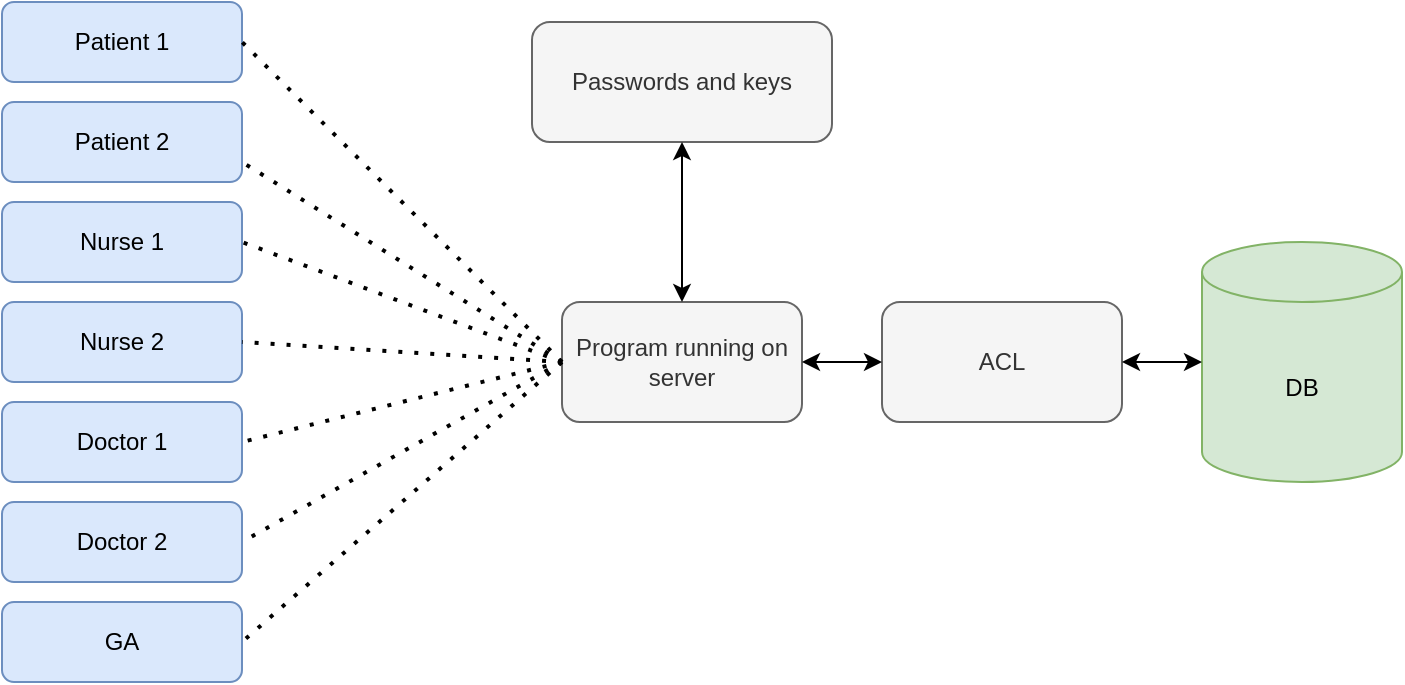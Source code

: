<mxfile version="14.2.9" type="device"><diagram id="-oLOrYyTNosbKCr9sbo6" name="Page-1"><mxGraphModel dx="786" dy="523" grid="1" gridSize="10" guides="1" tooltips="1" connect="1" arrows="1" fold="1" page="1" pageScale="1" pageWidth="827" pageHeight="1169" math="0" shadow="0"><root><mxCell id="0"/><mxCell id="1" parent="0"/><mxCell id="z5AqJtGRFdwneAQV9YyV-1" value="Patient 1" style="rounded=1;whiteSpace=wrap;html=1;fillColor=#dae8fc;strokeColor=#6c8ebf;" vertex="1" parent="1"><mxGeometry x="30" y="50" width="120" height="40" as="geometry"/></mxCell><mxCell id="z5AqJtGRFdwneAQV9YyV-2" value="Patient 2" style="rounded=1;whiteSpace=wrap;html=1;fillColor=#dae8fc;strokeColor=#6c8ebf;" vertex="1" parent="1"><mxGeometry x="30" y="100" width="120" height="40" as="geometry"/></mxCell><mxCell id="z5AqJtGRFdwneAQV9YyV-3" value="Nurse 1" style="rounded=1;whiteSpace=wrap;html=1;fillColor=#dae8fc;strokeColor=#6c8ebf;" vertex="1" parent="1"><mxGeometry x="30" y="150" width="120" height="40" as="geometry"/></mxCell><mxCell id="z5AqJtGRFdwneAQV9YyV-4" value="Nurse 2" style="rounded=1;whiteSpace=wrap;html=1;fillColor=#dae8fc;strokeColor=#6c8ebf;" vertex="1" parent="1"><mxGeometry x="30" y="200" width="120" height="40" as="geometry"/></mxCell><mxCell id="z5AqJtGRFdwneAQV9YyV-7" value="Doctor 1" style="rounded=1;whiteSpace=wrap;html=1;fillColor=#dae8fc;strokeColor=#6c8ebf;" vertex="1" parent="1"><mxGeometry x="30" y="250" width="120" height="40" as="geometry"/></mxCell><mxCell id="z5AqJtGRFdwneAQV9YyV-8" value="Doctor 2" style="rounded=1;whiteSpace=wrap;html=1;fillColor=#dae8fc;strokeColor=#6c8ebf;" vertex="1" parent="1"><mxGeometry x="30" y="300" width="120" height="40" as="geometry"/></mxCell><mxCell id="z5AqJtGRFdwneAQV9YyV-9" value="GA" style="rounded=1;whiteSpace=wrap;html=1;fillColor=#dae8fc;strokeColor=#6c8ebf;" vertex="1" parent="1"><mxGeometry x="30" y="350" width="120" height="40" as="geometry"/></mxCell><mxCell id="z5AqJtGRFdwneAQV9YyV-11" value="Program running on server" style="rounded=1;whiteSpace=wrap;html=1;fillColor=#f5f5f5;strokeColor=#666666;fontColor=#333333;" vertex="1" parent="1"><mxGeometry x="310" y="200" width="120" height="60" as="geometry"/></mxCell><mxCell id="z5AqJtGRFdwneAQV9YyV-12" value="DB" style="shape=cylinder3;whiteSpace=wrap;html=1;boundedLbl=1;backgroundOutline=1;size=15;fillColor=#d5e8d4;strokeColor=#82b366;" vertex="1" parent="1"><mxGeometry x="630" y="170" width="100" height="120" as="geometry"/></mxCell><mxCell id="z5AqJtGRFdwneAQV9YyV-13" value="ACL" style="rounded=1;whiteSpace=wrap;html=1;fillColor=#f5f5f5;strokeColor=#666666;fontColor=#333333;" vertex="1" parent="1"><mxGeometry x="470" y="200" width="120" height="60" as="geometry"/></mxCell><mxCell id="z5AqJtGRFdwneAQV9YyV-14" value="Passwords and keys" style="rounded=1;whiteSpace=wrap;html=1;fillColor=#f5f5f5;strokeColor=#666666;fontColor=#333333;" vertex="1" parent="1"><mxGeometry x="295" y="60" width="150" height="60" as="geometry"/></mxCell><mxCell id="z5AqJtGRFdwneAQV9YyV-16" value="" style="endArrow=none;dashed=1;html=1;dashPattern=1 3;strokeWidth=2;entryX=1;entryY=0.5;entryDx=0;entryDy=0;exitX=0;exitY=0.5;exitDx=0;exitDy=0;" edge="1" parent="1" source="z5AqJtGRFdwneAQV9YyV-11" target="z5AqJtGRFdwneAQV9YyV-1"><mxGeometry width="50" height="50" relative="1" as="geometry"><mxPoint x="380" y="290" as="sourcePoint"/><mxPoint x="430" y="240" as="targetPoint"/></mxGeometry></mxCell><mxCell id="z5AqJtGRFdwneAQV9YyV-17" value="" style="endArrow=none;dashed=1;html=1;dashPattern=1 3;strokeWidth=2;entryX=1;entryY=0.75;entryDx=0;entryDy=0;exitX=0;exitY=0.5;exitDx=0;exitDy=0;" edge="1" parent="1" source="z5AqJtGRFdwneAQV9YyV-11" target="z5AqJtGRFdwneAQV9YyV-2"><mxGeometry width="50" height="50" relative="1" as="geometry"><mxPoint x="380" y="290" as="sourcePoint"/><mxPoint x="430" y="240" as="targetPoint"/></mxGeometry></mxCell><mxCell id="z5AqJtGRFdwneAQV9YyV-18" value="" style="endArrow=none;dashed=1;html=1;dashPattern=1 3;strokeWidth=2;entryX=1;entryY=0.5;entryDx=0;entryDy=0;exitX=0;exitY=0.5;exitDx=0;exitDy=0;" edge="1" parent="1" source="z5AqJtGRFdwneAQV9YyV-11" target="z5AqJtGRFdwneAQV9YyV-4"><mxGeometry width="50" height="50" relative="1" as="geometry"><mxPoint x="270" y="210" as="sourcePoint"/><mxPoint x="430" y="240" as="targetPoint"/></mxGeometry></mxCell><mxCell id="z5AqJtGRFdwneAQV9YyV-19" value="" style="endArrow=none;dashed=1;html=1;dashPattern=1 3;strokeWidth=2;entryX=1;entryY=0.5;entryDx=0;entryDy=0;exitX=0;exitY=0.5;exitDx=0;exitDy=0;" edge="1" parent="1" source="z5AqJtGRFdwneAQV9YyV-11" target="z5AqJtGRFdwneAQV9YyV-7"><mxGeometry width="50" height="50" relative="1" as="geometry"><mxPoint x="380" y="290" as="sourcePoint"/><mxPoint x="430" y="240" as="targetPoint"/></mxGeometry></mxCell><mxCell id="z5AqJtGRFdwneAQV9YyV-20" value="" style="endArrow=none;dashed=1;html=1;dashPattern=1 3;strokeWidth=2;entryX=1;entryY=0.5;entryDx=0;entryDy=0;exitX=0;exitY=0.5;exitDx=0;exitDy=0;" edge="1" parent="1" source="z5AqJtGRFdwneAQV9YyV-11" target="z5AqJtGRFdwneAQV9YyV-8"><mxGeometry width="50" height="50" relative="1" as="geometry"><mxPoint x="380" y="290" as="sourcePoint"/><mxPoint x="430" y="240" as="targetPoint"/></mxGeometry></mxCell><mxCell id="z5AqJtGRFdwneAQV9YyV-21" value="" style="endArrow=none;dashed=1;html=1;dashPattern=1 3;strokeWidth=2;entryX=1;entryY=0.5;entryDx=0;entryDy=0;exitX=0;exitY=0.5;exitDx=0;exitDy=0;" edge="1" parent="1" source="z5AqJtGRFdwneAQV9YyV-11" target="z5AqJtGRFdwneAQV9YyV-9"><mxGeometry width="50" height="50" relative="1" as="geometry"><mxPoint x="380" y="290" as="sourcePoint"/><mxPoint x="430" y="240" as="targetPoint"/></mxGeometry></mxCell><mxCell id="z5AqJtGRFdwneAQV9YyV-33" value="" style="endArrow=classic;startArrow=classic;html=1;entryX=0;entryY=0.5;entryDx=0;entryDy=0;exitX=1;exitY=0.5;exitDx=0;exitDy=0;" edge="1" parent="1" source="z5AqJtGRFdwneAQV9YyV-11" target="z5AqJtGRFdwneAQV9YyV-13"><mxGeometry width="50" height="50" relative="1" as="geometry"><mxPoint x="420" y="260" as="sourcePoint"/><mxPoint x="470" y="210" as="targetPoint"/></mxGeometry></mxCell><mxCell id="z5AqJtGRFdwneAQV9YyV-35" value="" style="endArrow=classic;startArrow=classic;html=1;entryX=0;entryY=0.5;entryDx=0;entryDy=0;entryPerimeter=0;" edge="1" parent="1" target="z5AqJtGRFdwneAQV9YyV-12"><mxGeometry width="50" height="50" relative="1" as="geometry"><mxPoint x="590" y="230" as="sourcePoint"/><mxPoint x="430" y="240" as="targetPoint"/></mxGeometry></mxCell><mxCell id="z5AqJtGRFdwneAQV9YyV-36" value="" style="endArrow=classic;startArrow=classic;html=1;entryX=0.5;entryY=1;entryDx=0;entryDy=0;" edge="1" parent="1" target="z5AqJtGRFdwneAQV9YyV-14"><mxGeometry width="50" height="50" relative="1" as="geometry"><mxPoint x="370" y="200" as="sourcePoint"/><mxPoint x="430" y="240" as="targetPoint"/></mxGeometry></mxCell><mxCell id="z5AqJtGRFdwneAQV9YyV-37" value="" style="endArrow=none;dashed=1;html=1;dashPattern=1 3;strokeWidth=2;entryX=1;entryY=0.5;entryDx=0;entryDy=0;exitX=0;exitY=0.5;exitDx=0;exitDy=0;" edge="1" parent="1" source="z5AqJtGRFdwneAQV9YyV-11" target="z5AqJtGRFdwneAQV9YyV-3"><mxGeometry width="50" height="50" relative="1" as="geometry"><mxPoint x="380" y="290" as="sourcePoint"/><mxPoint x="430" y="240" as="targetPoint"/></mxGeometry></mxCell></root></mxGraphModel></diagram></mxfile>